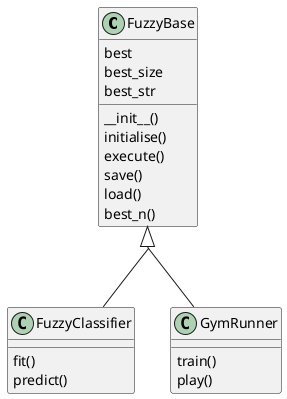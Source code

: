 @startuml
skinparam groupInheritance 2

class FuzzyBase {
    __init__()
    initialise()
    execute()
    save()
    load()
    best
    best_n()
    best_size
    best_str
} 

class FuzzyClassifier {
    fit()
    predict()
}

class GymRunner{
    train()
    play()
}

FuzzyBase <|-- FuzzyClassifier
FuzzyBase <|-- GymRunner

@enduml
